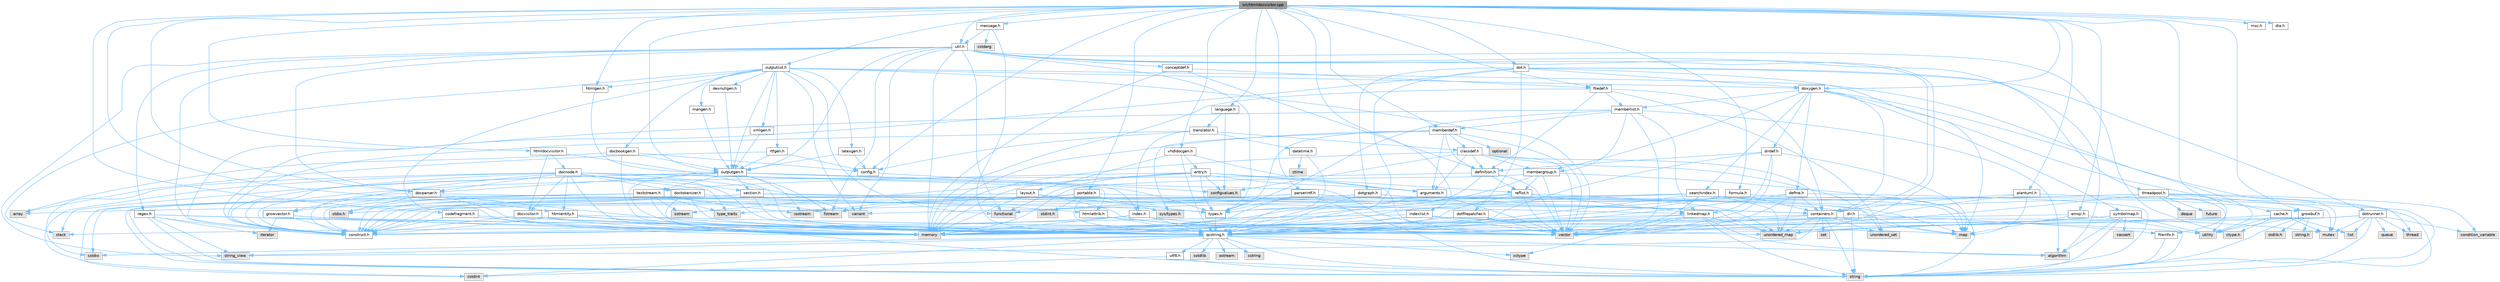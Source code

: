 digraph "src/htmldocvisitor.cpp"
{
 // INTERACTIVE_SVG=YES
 // LATEX_PDF_SIZE
  bgcolor="transparent";
  edge [fontname=Helvetica,fontsize=10,labelfontname=Helvetica,labelfontsize=10];
  node [fontname=Helvetica,fontsize=10,shape=box,height=0.2,width=0.4];
  Node1 [id="Node000001",label="src/htmldocvisitor.cpp",height=0.2,width=0.4,color="gray40", fillcolor="grey60", style="filled", fontcolor="black",tooltip=" "];
  Node1 -> Node2 [id="edge1_Node000001_Node000002",color="steelblue1",style="solid",tooltip=" "];
  Node2 [id="Node000002",label="htmldocvisitor.h",height=0.2,width=0.4,color="grey40", fillcolor="white", style="filled",URL="$d0/d71/htmldocvisitor_8h.html",tooltip=" "];
  Node2 -> Node3 [id="edge2_Node000002_Node000003",color="steelblue1",style="solid",tooltip=" "];
  Node3 [id="Node000003",label="docvisitor.h",height=0.2,width=0.4,color="grey40", fillcolor="white", style="filled",URL="$d2/d3c/docvisitor_8h.html",tooltip=" "];
  Node3 -> Node4 [id="edge3_Node000003_Node000004",color="steelblue1",style="solid",tooltip=" "];
  Node4 [id="Node000004",label="memory",height=0.2,width=0.4,color="grey60", fillcolor="#E0E0E0", style="filled",tooltip=" "];
  Node3 -> Node5 [id="edge4_Node000003_Node000005",color="steelblue1",style="solid",tooltip=" "];
  Node5 [id="Node000005",label="qcstring.h",height=0.2,width=0.4,color="grey40", fillcolor="white", style="filled",URL="$d7/d5c/qcstring_8h.html",tooltip=" "];
  Node5 -> Node6 [id="edge5_Node000005_Node000006",color="steelblue1",style="solid",tooltip=" "];
  Node6 [id="Node000006",label="string",height=0.2,width=0.4,color="grey60", fillcolor="#E0E0E0", style="filled",tooltip=" "];
  Node5 -> Node7 [id="edge6_Node000005_Node000007",color="steelblue1",style="solid",tooltip=" "];
  Node7 [id="Node000007",label="string_view",height=0.2,width=0.4,color="grey60", fillcolor="#E0E0E0", style="filled",tooltip=" "];
  Node5 -> Node8 [id="edge7_Node000005_Node000008",color="steelblue1",style="solid",tooltip=" "];
  Node8 [id="Node000008",label="algorithm",height=0.2,width=0.4,color="grey60", fillcolor="#E0E0E0", style="filled",tooltip=" "];
  Node5 -> Node9 [id="edge8_Node000005_Node000009",color="steelblue1",style="solid",tooltip=" "];
  Node9 [id="Node000009",label="cctype",height=0.2,width=0.4,color="grey60", fillcolor="#E0E0E0", style="filled",tooltip=" "];
  Node5 -> Node10 [id="edge9_Node000005_Node000010",color="steelblue1",style="solid",tooltip=" "];
  Node10 [id="Node000010",label="cstring",height=0.2,width=0.4,color="grey60", fillcolor="#E0E0E0", style="filled",tooltip=" "];
  Node5 -> Node11 [id="edge10_Node000005_Node000011",color="steelblue1",style="solid",tooltip=" "];
  Node11 [id="Node000011",label="cstdio",height=0.2,width=0.4,color="grey60", fillcolor="#E0E0E0", style="filled",tooltip=" "];
  Node5 -> Node12 [id="edge11_Node000005_Node000012",color="steelblue1",style="solid",tooltip=" "];
  Node12 [id="Node000012",label="cstdlib",height=0.2,width=0.4,color="grey60", fillcolor="#E0E0E0", style="filled",tooltip=" "];
  Node5 -> Node13 [id="edge12_Node000005_Node000013",color="steelblue1",style="solid",tooltip=" "];
  Node13 [id="Node000013",label="cstdint",height=0.2,width=0.4,color="grey60", fillcolor="#E0E0E0", style="filled",tooltip=" "];
  Node5 -> Node14 [id="edge13_Node000005_Node000014",color="steelblue1",style="solid",tooltip=" "];
  Node14 [id="Node000014",label="ostream",height=0.2,width=0.4,color="grey60", fillcolor="#E0E0E0", style="filled",tooltip=" "];
  Node5 -> Node15 [id="edge14_Node000005_Node000015",color="steelblue1",style="solid",tooltip=" "];
  Node15 [id="Node000015",label="utf8.h",height=0.2,width=0.4,color="grey40", fillcolor="white", style="filled",URL="$db/d7c/utf8_8h.html",tooltip="Various UTF8 related helper functions."];
  Node15 -> Node13 [id="edge15_Node000015_Node000013",color="steelblue1",style="solid",tooltip=" "];
  Node15 -> Node6 [id="edge16_Node000015_Node000006",color="steelblue1",style="solid",tooltip=" "];
  Node3 -> Node16 [id="edge17_Node000003_Node000016",color="steelblue1",style="solid",tooltip=" "];
  Node16 [id="Node000016",label="construct.h",height=0.2,width=0.4,color="grey40", fillcolor="white", style="filled",URL="$d7/dfc/construct_8h.html",tooltip=" "];
  Node2 -> Node17 [id="edge18_Node000002_Node000017",color="steelblue1",style="solid",tooltip=" "];
  Node17 [id="Node000017",label="docnode.h",height=0.2,width=0.4,color="grey40", fillcolor="white", style="filled",URL="$de/d2b/docnode_8h.html",tooltip=" "];
  Node17 -> Node11 [id="edge19_Node000017_Node000011",color="steelblue1",style="solid",tooltip=" "];
  Node17 -> Node13 [id="edge20_Node000017_Node000013",color="steelblue1",style="solid",tooltip=" "];
  Node17 -> Node18 [id="edge21_Node000017_Node000018",color="steelblue1",style="solid",tooltip=" "];
  Node18 [id="Node000018",label="vector",height=0.2,width=0.4,color="grey60", fillcolor="#E0E0E0", style="filled",tooltip=" "];
  Node17 -> Node4 [id="edge22_Node000017_Node000004",color="steelblue1",style="solid",tooltip=" "];
  Node17 -> Node19 [id="edge23_Node000017_Node000019",color="steelblue1",style="solid",tooltip=" "];
  Node19 [id="Node000019",label="variant",height=0.2,width=0.4,color="grey60", fillcolor="#E0E0E0", style="filled",tooltip=" "];
  Node17 -> Node20 [id="edge24_Node000017_Node000020",color="steelblue1",style="solid",tooltip=" "];
  Node20 [id="Node000020",label="type_traits",height=0.2,width=0.4,color="grey60", fillcolor="#E0E0E0", style="filled",tooltip=" "];
  Node17 -> Node5 [id="edge25_Node000017_Node000005",color="steelblue1",style="solid",tooltip=" "];
  Node17 -> Node3 [id="edge26_Node000017_Node000003",color="steelblue1",style="solid",tooltip=" "];
  Node17 -> Node21 [id="edge27_Node000017_Node000021",color="steelblue1",style="solid",tooltip=" "];
  Node21 [id="Node000021",label="docparser.h",height=0.2,width=0.4,color="grey40", fillcolor="white", style="filled",URL="$de/d9c/docparser_8h.html",tooltip=" "];
  Node21 -> Node22 [id="edge28_Node000021_Node000022",color="steelblue1",style="solid",tooltip=" "];
  Node22 [id="Node000022",label="stdio.h",height=0.2,width=0.4,color="grey60", fillcolor="#E0E0E0", style="filled",tooltip=" "];
  Node21 -> Node4 [id="edge29_Node000021_Node000004",color="steelblue1",style="solid",tooltip=" "];
  Node21 -> Node5 [id="edge30_Node000021_Node000005",color="steelblue1",style="solid",tooltip=" "];
  Node21 -> Node23 [id="edge31_Node000021_Node000023",color="steelblue1",style="solid",tooltip=" "];
  Node23 [id="Node000023",label="growvector.h",height=0.2,width=0.4,color="grey40", fillcolor="white", style="filled",URL="$d7/d50/growvector_8h.html",tooltip=" "];
  Node23 -> Node18 [id="edge32_Node000023_Node000018",color="steelblue1",style="solid",tooltip=" "];
  Node23 -> Node4 [id="edge33_Node000023_Node000004",color="steelblue1",style="solid",tooltip=" "];
  Node23 -> Node24 [id="edge34_Node000023_Node000024",color="steelblue1",style="solid",tooltip=" "];
  Node24 [id="Node000024",label="iterator",height=0.2,width=0.4,color="grey60", fillcolor="#E0E0E0", style="filled",tooltip=" "];
  Node23 -> Node16 [id="edge35_Node000023_Node000016",color="steelblue1",style="solid",tooltip=" "];
  Node21 -> Node16 [id="edge36_Node000021_Node000016",color="steelblue1",style="solid",tooltip=" "];
  Node21 -> Node25 [id="edge37_Node000021_Node000025",color="steelblue1",style="solid",tooltip=" "];
  Node25 [id="Node000025",label="types.h",height=0.2,width=0.4,color="grey40", fillcolor="white", style="filled",URL="$d9/d49/types_8h.html",tooltip="This file contains a number of basic enums and types."];
  Node25 -> Node5 [id="edge38_Node000025_Node000005",color="steelblue1",style="solid",tooltip=" "];
  Node17 -> Node26 [id="edge39_Node000017_Node000026",color="steelblue1",style="solid",tooltip=" "];
  Node26 [id="Node000026",label="htmlattrib.h",height=0.2,width=0.4,color="grey40", fillcolor="white", style="filled",URL="$d0/d73/htmlattrib_8h.html",tooltip=" "];
  Node26 -> Node18 [id="edge40_Node000026_Node000018",color="steelblue1",style="solid",tooltip=" "];
  Node26 -> Node5 [id="edge41_Node000026_Node000005",color="steelblue1",style="solid",tooltip=" "];
  Node17 -> Node27 [id="edge42_Node000017_Node000027",color="steelblue1",style="solid",tooltip=" "];
  Node27 [id="Node000027",label="htmlentity.h",height=0.2,width=0.4,color="grey40", fillcolor="white", style="filled",URL="$db/dc6/htmlentity_8h.html",tooltip=" "];
  Node27 -> Node28 [id="edge43_Node000027_Node000028",color="steelblue1",style="solid",tooltip=" "];
  Node28 [id="Node000028",label="unordered_map",height=0.2,width=0.4,color="grey60", fillcolor="#E0E0E0", style="filled",tooltip=" "];
  Node27 -> Node6 [id="edge44_Node000027_Node000006",color="steelblue1",style="solid",tooltip=" "];
  Node27 -> Node5 [id="edge45_Node000027_Node000005",color="steelblue1",style="solid",tooltip=" "];
  Node27 -> Node16 [id="edge46_Node000027_Node000016",color="steelblue1",style="solid",tooltip=" "];
  Node17 -> Node23 [id="edge47_Node000017_Node000023",color="steelblue1",style="solid",tooltip=" "];
  Node17 -> Node29 [id="edge48_Node000017_Node000029",color="steelblue1",style="solid",tooltip=" "];
  Node29 [id="Node000029",label="section.h",height=0.2,width=0.4,color="grey40", fillcolor="white", style="filled",URL="$d1/d2a/section_8h.html",tooltip=" "];
  Node29 -> Node6 [id="edge49_Node000029_Node000006",color="steelblue1",style="solid",tooltip=" "];
  Node29 -> Node28 [id="edge50_Node000029_Node000028",color="steelblue1",style="solid",tooltip=" "];
  Node29 -> Node5 [id="edge51_Node000029_Node000005",color="steelblue1",style="solid",tooltip=" "];
  Node29 -> Node30 [id="edge52_Node000029_Node000030",color="steelblue1",style="solid",tooltip=" "];
  Node30 [id="Node000030",label="linkedmap.h",height=0.2,width=0.4,color="grey40", fillcolor="white", style="filled",URL="$da/de1/linkedmap_8h.html",tooltip=" "];
  Node30 -> Node28 [id="edge53_Node000030_Node000028",color="steelblue1",style="solid",tooltip=" "];
  Node30 -> Node18 [id="edge54_Node000030_Node000018",color="steelblue1",style="solid",tooltip=" "];
  Node30 -> Node4 [id="edge55_Node000030_Node000004",color="steelblue1",style="solid",tooltip=" "];
  Node30 -> Node6 [id="edge56_Node000030_Node000006",color="steelblue1",style="solid",tooltip=" "];
  Node30 -> Node8 [id="edge57_Node000030_Node000008",color="steelblue1",style="solid",tooltip=" "];
  Node30 -> Node9 [id="edge58_Node000030_Node000009",color="steelblue1",style="solid",tooltip=" "];
  Node30 -> Node5 [id="edge59_Node000030_Node000005",color="steelblue1",style="solid",tooltip=" "];
  Node29 -> Node16 [id="edge60_Node000029_Node000016",color="steelblue1",style="solid",tooltip=" "];
  Node17 -> Node16 [id="edge61_Node000017_Node000016",color="steelblue1",style="solid",tooltip=" "];
  Node17 -> Node31 [id="edge62_Node000017_Node000031",color="steelblue1",style="solid",tooltip=" "];
  Node31 [id="Node000031",label="doctokenizer.h",height=0.2,width=0.4,color="grey40", fillcolor="white", style="filled",URL="$d0/d0c/doctokenizer_8h.html",tooltip=" "];
  Node31 -> Node22 [id="edge63_Node000031_Node000022",color="steelblue1",style="solid",tooltip=" "];
  Node31 -> Node4 [id="edge64_Node000031_Node000004",color="steelblue1",style="solid",tooltip=" "];
  Node31 -> Node26 [id="edge65_Node000031_Node000026",color="steelblue1",style="solid",tooltip=" "];
  Node31 -> Node5 [id="edge66_Node000031_Node000005",color="steelblue1",style="solid",tooltip=" "];
  Node31 -> Node16 [id="edge67_Node000031_Node000016",color="steelblue1",style="solid",tooltip=" "];
  Node2 -> Node5 [id="edge68_Node000002_Node000005",color="steelblue1",style="solid",tooltip=" "];
  Node1 -> Node21 [id="edge69_Node000001_Node000021",color="steelblue1",style="solid",tooltip=" "];
  Node1 -> Node32 [id="edge70_Node000001_Node000032",color="steelblue1",style="solid",tooltip=" "];
  Node32 [id="Node000032",label="language.h",height=0.2,width=0.4,color="grey40", fillcolor="white", style="filled",URL="$d8/dce/language_8h.html",tooltip=" "];
  Node32 -> Node33 [id="edge71_Node000032_Node000033",color="steelblue1",style="solid",tooltip=" "];
  Node33 [id="Node000033",label="translator.h",height=0.2,width=0.4,color="grey40", fillcolor="white", style="filled",URL="$d9/df1/translator_8h.html",tooltip=" "];
  Node33 -> Node34 [id="edge72_Node000033_Node000034",color="steelblue1",style="solid",tooltip=" "];
  Node34 [id="Node000034",label="classdef.h",height=0.2,width=0.4,color="grey40", fillcolor="white", style="filled",URL="$d1/da6/classdef_8h.html",tooltip=" "];
  Node34 -> Node4 [id="edge73_Node000034_Node000004",color="steelblue1",style="solid",tooltip=" "];
  Node34 -> Node18 [id="edge74_Node000034_Node000018",color="steelblue1",style="solid",tooltip=" "];
  Node34 -> Node35 [id="edge75_Node000034_Node000035",color="steelblue1",style="solid",tooltip=" "];
  Node35 [id="Node000035",label="unordered_set",height=0.2,width=0.4,color="grey60", fillcolor="#E0E0E0", style="filled",tooltip=" "];
  Node34 -> Node36 [id="edge76_Node000034_Node000036",color="steelblue1",style="solid",tooltip=" "];
  Node36 [id="Node000036",label="containers.h",height=0.2,width=0.4,color="grey40", fillcolor="white", style="filled",URL="$d5/d75/containers_8h.html",tooltip=" "];
  Node36 -> Node18 [id="edge77_Node000036_Node000018",color="steelblue1",style="solid",tooltip=" "];
  Node36 -> Node6 [id="edge78_Node000036_Node000006",color="steelblue1",style="solid",tooltip=" "];
  Node36 -> Node7 [id="edge79_Node000036_Node000007",color="steelblue1",style="solid",tooltip=" "];
  Node36 -> Node37 [id="edge80_Node000036_Node000037",color="steelblue1",style="solid",tooltip=" "];
  Node37 [id="Node000037",label="set",height=0.2,width=0.4,color="grey60", fillcolor="#E0E0E0", style="filled",tooltip=" "];
  Node36 -> Node38 [id="edge81_Node000036_Node000038",color="steelblue1",style="solid",tooltip=" "];
  Node38 [id="Node000038",label="map",height=0.2,width=0.4,color="grey60", fillcolor="#E0E0E0", style="filled",tooltip=" "];
  Node36 -> Node35 [id="edge82_Node000036_Node000035",color="steelblue1",style="solid",tooltip=" "];
  Node36 -> Node28 [id="edge83_Node000036_Node000028",color="steelblue1",style="solid",tooltip=" "];
  Node36 -> Node39 [id="edge84_Node000036_Node000039",color="steelblue1",style="solid",tooltip=" "];
  Node39 [id="Node000039",label="stack",height=0.2,width=0.4,color="grey60", fillcolor="#E0E0E0", style="filled",tooltip=" "];
  Node34 -> Node40 [id="edge85_Node000034_Node000040",color="steelblue1",style="solid",tooltip=" "];
  Node40 [id="Node000040",label="definition.h",height=0.2,width=0.4,color="grey40", fillcolor="white", style="filled",URL="$df/da1/definition_8h.html",tooltip=" "];
  Node40 -> Node18 [id="edge86_Node000040_Node000018",color="steelblue1",style="solid",tooltip=" "];
  Node40 -> Node25 [id="edge87_Node000040_Node000025",color="steelblue1",style="solid",tooltip=" "];
  Node40 -> Node41 [id="edge88_Node000040_Node000041",color="steelblue1",style="solid",tooltip=" "];
  Node41 [id="Node000041",label="reflist.h",height=0.2,width=0.4,color="grey40", fillcolor="white", style="filled",URL="$d1/d02/reflist_8h.html",tooltip=" "];
  Node41 -> Node18 [id="edge89_Node000041_Node000018",color="steelblue1",style="solid",tooltip=" "];
  Node41 -> Node28 [id="edge90_Node000041_Node000028",color="steelblue1",style="solid",tooltip=" "];
  Node41 -> Node4 [id="edge91_Node000041_Node000004",color="steelblue1",style="solid",tooltip=" "];
  Node41 -> Node5 [id="edge92_Node000041_Node000005",color="steelblue1",style="solid",tooltip=" "];
  Node41 -> Node30 [id="edge93_Node000041_Node000030",color="steelblue1",style="solid",tooltip=" "];
  Node41 -> Node16 [id="edge94_Node000041_Node000016",color="steelblue1",style="solid",tooltip=" "];
  Node40 -> Node16 [id="edge95_Node000040_Node000016",color="steelblue1",style="solid",tooltip=" "];
  Node34 -> Node42 [id="edge96_Node000034_Node000042",color="steelblue1",style="solid",tooltip=" "];
  Node42 [id="Node000042",label="arguments.h",height=0.2,width=0.4,color="grey40", fillcolor="white", style="filled",URL="$df/d9b/arguments_8h.html",tooltip=" "];
  Node42 -> Node18 [id="edge97_Node000042_Node000018",color="steelblue1",style="solid",tooltip=" "];
  Node42 -> Node5 [id="edge98_Node000042_Node000005",color="steelblue1",style="solid",tooltip=" "];
  Node34 -> Node43 [id="edge99_Node000034_Node000043",color="steelblue1",style="solid",tooltip=" "];
  Node43 [id="Node000043",label="membergroup.h",height=0.2,width=0.4,color="grey40", fillcolor="white", style="filled",URL="$d9/d11/membergroup_8h.html",tooltip=" "];
  Node43 -> Node18 [id="edge100_Node000043_Node000018",color="steelblue1",style="solid",tooltip=" "];
  Node43 -> Node38 [id="edge101_Node000043_Node000038",color="steelblue1",style="solid",tooltip=" "];
  Node43 -> Node4 [id="edge102_Node000043_Node000004",color="steelblue1",style="solid",tooltip=" "];
  Node43 -> Node25 [id="edge103_Node000043_Node000025",color="steelblue1",style="solid",tooltip=" "];
  Node43 -> Node41 [id="edge104_Node000043_Node000041",color="steelblue1",style="solid",tooltip=" "];
  Node34 -> Node44 [id="edge105_Node000034_Node000044",color="steelblue1",style="solid",tooltip=" "];
  Node44 [id="Node000044",label="configvalues.h",height=0.2,width=0.4,color="grey60", fillcolor="#E0E0E0", style="filled",tooltip=" "];
  Node33 -> Node45 [id="edge106_Node000033_Node000045",color="steelblue1",style="solid",tooltip=" "];
  Node45 [id="Node000045",label="config.h",height=0.2,width=0.4,color="grey40", fillcolor="white", style="filled",URL="$db/d16/config_8h.html",tooltip=" "];
  Node45 -> Node44 [id="edge107_Node000045_Node000044",color="steelblue1",style="solid",tooltip=" "];
  Node33 -> Node46 [id="edge108_Node000033_Node000046",color="steelblue1",style="solid",tooltip=" "];
  Node46 [id="Node000046",label="datetime.h",height=0.2,width=0.4,color="grey40", fillcolor="white", style="filled",URL="$de/d1b/datetime_8h.html",tooltip=" "];
  Node46 -> Node47 [id="edge109_Node000046_Node000047",color="steelblue1",style="solid",tooltip=" "];
  Node47 [id="Node000047",label="ctime",height=0.2,width=0.4,color="grey60", fillcolor="#E0E0E0", style="filled",tooltip=" "];
  Node46 -> Node5 [id="edge110_Node000046_Node000005",color="steelblue1",style="solid",tooltip=" "];
  Node33 -> Node48 [id="edge111_Node000033_Node000048",color="steelblue1",style="solid",tooltip=" "];
  Node48 [id="Node000048",label="index.h",height=0.2,width=0.4,color="grey40", fillcolor="white", style="filled",URL="$d1/db5/index_8h.html",tooltip=" "];
  Node48 -> Node4 [id="edge112_Node000048_Node000004",color="steelblue1",style="solid",tooltip=" "];
  Node48 -> Node18 [id="edge113_Node000048_Node000018",color="steelblue1",style="solid",tooltip=" "];
  Node48 -> Node38 [id="edge114_Node000048_Node000038",color="steelblue1",style="solid",tooltip=" "];
  Node48 -> Node5 [id="edge115_Node000048_Node000005",color="steelblue1",style="solid",tooltip=" "];
  Node48 -> Node16 [id="edge116_Node000048_Node000016",color="steelblue1",style="solid",tooltip=" "];
  Node33 -> Node16 [id="edge117_Node000033_Node000016",color="steelblue1",style="solid",tooltip=" "];
  Node32 -> Node44 [id="edge118_Node000032_Node000044",color="steelblue1",style="solid",tooltip=" "];
  Node1 -> Node49 [id="edge119_Node000001_Node000049",color="steelblue1",style="solid",tooltip=" "];
  Node49 [id="Node000049",label="doxygen.h",height=0.2,width=0.4,color="grey40", fillcolor="white", style="filled",URL="$d1/da1/doxygen_8h.html",tooltip=" "];
  Node49 -> Node50 [id="edge120_Node000049_Node000050",color="steelblue1",style="solid",tooltip=" "];
  Node50 [id="Node000050",label="mutex",height=0.2,width=0.4,color="grey60", fillcolor="#E0E0E0", style="filled",tooltip=" "];
  Node49 -> Node36 [id="edge121_Node000049_Node000036",color="steelblue1",style="solid",tooltip=" "];
  Node49 -> Node43 [id="edge122_Node000049_Node000043",color="steelblue1",style="solid",tooltip=" "];
  Node49 -> Node51 [id="edge123_Node000049_Node000051",color="steelblue1",style="solid",tooltip=" "];
  Node51 [id="Node000051",label="dirdef.h",height=0.2,width=0.4,color="grey40", fillcolor="white", style="filled",URL="$d6/d15/dirdef_8h.html",tooltip=" "];
  Node51 -> Node18 [id="edge124_Node000051_Node000018",color="steelblue1",style="solid",tooltip=" "];
  Node51 -> Node38 [id="edge125_Node000051_Node000038",color="steelblue1",style="solid",tooltip=" "];
  Node51 -> Node5 [id="edge126_Node000051_Node000005",color="steelblue1",style="solid",tooltip=" "];
  Node51 -> Node30 [id="edge127_Node000051_Node000030",color="steelblue1",style="solid",tooltip=" "];
  Node51 -> Node40 [id="edge128_Node000051_Node000040",color="steelblue1",style="solid",tooltip=" "];
  Node49 -> Node52 [id="edge129_Node000049_Node000052",color="steelblue1",style="solid",tooltip=" "];
  Node52 [id="Node000052",label="memberlist.h",height=0.2,width=0.4,color="grey40", fillcolor="white", style="filled",URL="$dd/d78/memberlist_8h.html",tooltip=" "];
  Node52 -> Node18 [id="edge130_Node000052_Node000018",color="steelblue1",style="solid",tooltip=" "];
  Node52 -> Node8 [id="edge131_Node000052_Node000008",color="steelblue1",style="solid",tooltip=" "];
  Node52 -> Node53 [id="edge132_Node000052_Node000053",color="steelblue1",style="solid",tooltip=" "];
  Node53 [id="Node000053",label="memberdef.h",height=0.2,width=0.4,color="grey40", fillcolor="white", style="filled",URL="$d4/d46/memberdef_8h.html",tooltip=" "];
  Node53 -> Node18 [id="edge133_Node000053_Node000018",color="steelblue1",style="solid",tooltip=" "];
  Node53 -> Node4 [id="edge134_Node000053_Node000004",color="steelblue1",style="solid",tooltip=" "];
  Node53 -> Node54 [id="edge135_Node000053_Node000054",color="steelblue1",style="solid",tooltip=" "];
  Node54 [id="Node000054",label="optional",height=0.2,width=0.4,color="grey60", fillcolor="#E0E0E0", style="filled",tooltip=" "];
  Node53 -> Node55 [id="edge136_Node000053_Node000055",color="steelblue1",style="solid",tooltip=" "];
  Node55 [id="Node000055",label="sys/types.h",height=0.2,width=0.4,color="grey60", fillcolor="#E0E0E0", style="filled",tooltip=" "];
  Node53 -> Node25 [id="edge137_Node000053_Node000025",color="steelblue1",style="solid",tooltip=" "];
  Node53 -> Node40 [id="edge138_Node000053_Node000040",color="steelblue1",style="solid",tooltip=" "];
  Node53 -> Node42 [id="edge139_Node000053_Node000042",color="steelblue1",style="solid",tooltip=" "];
  Node53 -> Node34 [id="edge140_Node000053_Node000034",color="steelblue1",style="solid",tooltip=" "];
  Node52 -> Node30 [id="edge141_Node000052_Node000030",color="steelblue1",style="solid",tooltip=" "];
  Node52 -> Node25 [id="edge142_Node000052_Node000025",color="steelblue1",style="solid",tooltip=" "];
  Node52 -> Node43 [id="edge143_Node000052_Node000043",color="steelblue1",style="solid",tooltip=" "];
  Node52 -> Node16 [id="edge144_Node000052_Node000016",color="steelblue1",style="solid",tooltip=" "];
  Node49 -> Node56 [id="edge145_Node000049_Node000056",color="steelblue1",style="solid",tooltip=" "];
  Node56 [id="Node000056",label="define.h",height=0.2,width=0.4,color="grey40", fillcolor="white", style="filled",URL="$df/d67/define_8h.html",tooltip=" "];
  Node56 -> Node18 [id="edge146_Node000056_Node000018",color="steelblue1",style="solid",tooltip=" "];
  Node56 -> Node4 [id="edge147_Node000056_Node000004",color="steelblue1",style="solid",tooltip=" "];
  Node56 -> Node6 [id="edge148_Node000056_Node000006",color="steelblue1",style="solid",tooltip=" "];
  Node56 -> Node28 [id="edge149_Node000056_Node000028",color="steelblue1",style="solid",tooltip=" "];
  Node56 -> Node5 [id="edge150_Node000056_Node000005",color="steelblue1",style="solid",tooltip=" "];
  Node56 -> Node36 [id="edge151_Node000056_Node000036",color="steelblue1",style="solid",tooltip=" "];
  Node49 -> Node57 [id="edge152_Node000049_Node000057",color="steelblue1",style="solid",tooltip=" "];
  Node57 [id="Node000057",label="cache.h",height=0.2,width=0.4,color="grey40", fillcolor="white", style="filled",URL="$d3/d26/cache_8h.html",tooltip=" "];
  Node57 -> Node58 [id="edge153_Node000057_Node000058",color="steelblue1",style="solid",tooltip=" "];
  Node58 [id="Node000058",label="list",height=0.2,width=0.4,color="grey60", fillcolor="#E0E0E0", style="filled",tooltip=" "];
  Node57 -> Node28 [id="edge154_Node000057_Node000028",color="steelblue1",style="solid",tooltip=" "];
  Node57 -> Node50 [id="edge155_Node000057_Node000050",color="steelblue1",style="solid",tooltip=" "];
  Node57 -> Node59 [id="edge156_Node000057_Node000059",color="steelblue1",style="solid",tooltip=" "];
  Node59 [id="Node000059",label="utility",height=0.2,width=0.4,color="grey60", fillcolor="#E0E0E0", style="filled",tooltip=" "];
  Node57 -> Node60 [id="edge157_Node000057_Node000060",color="steelblue1",style="solid",tooltip=" "];
  Node60 [id="Node000060",label="ctype.h",height=0.2,width=0.4,color="grey60", fillcolor="#E0E0E0", style="filled",tooltip=" "];
  Node49 -> Node61 [id="edge158_Node000049_Node000061",color="steelblue1",style="solid",tooltip=" "];
  Node61 [id="Node000061",label="symbolmap.h",height=0.2,width=0.4,color="grey40", fillcolor="white", style="filled",URL="$d7/ddd/symbolmap_8h.html",tooltip=" "];
  Node61 -> Node8 [id="edge159_Node000061_Node000008",color="steelblue1",style="solid",tooltip=" "];
  Node61 -> Node28 [id="edge160_Node000061_Node000028",color="steelblue1",style="solid",tooltip=" "];
  Node61 -> Node18 [id="edge161_Node000061_Node000018",color="steelblue1",style="solid",tooltip=" "];
  Node61 -> Node6 [id="edge162_Node000061_Node000006",color="steelblue1",style="solid",tooltip=" "];
  Node61 -> Node59 [id="edge163_Node000061_Node000059",color="steelblue1",style="solid",tooltip=" "];
  Node61 -> Node62 [id="edge164_Node000061_Node000062",color="steelblue1",style="solid",tooltip=" "];
  Node62 [id="Node000062",label="cassert",height=0.2,width=0.4,color="grey60", fillcolor="#E0E0E0", style="filled",tooltip=" "];
  Node49 -> Node63 [id="edge165_Node000049_Node000063",color="steelblue1",style="solid",tooltip=" "];
  Node63 [id="Node000063",label="searchindex.h",height=0.2,width=0.4,color="grey40", fillcolor="white", style="filled",URL="$de/d07/searchindex_8h.html",tooltip="Web server based search engine."];
  Node63 -> Node4 [id="edge166_Node000063_Node000004",color="steelblue1",style="solid",tooltip=" "];
  Node63 -> Node18 [id="edge167_Node000063_Node000018",color="steelblue1",style="solid",tooltip=" "];
  Node63 -> Node38 [id="edge168_Node000063_Node000038",color="steelblue1",style="solid",tooltip=" "];
  Node63 -> Node28 [id="edge169_Node000063_Node000028",color="steelblue1",style="solid",tooltip=" "];
  Node63 -> Node6 [id="edge170_Node000063_Node000006",color="steelblue1",style="solid",tooltip=" "];
  Node63 -> Node64 [id="edge171_Node000063_Node000064",color="steelblue1",style="solid",tooltip=" "];
  Node64 [id="Node000064",label="array",height=0.2,width=0.4,color="grey60", fillcolor="#E0E0E0", style="filled",tooltip=" "];
  Node63 -> Node19 [id="edge172_Node000063_Node000019",color="steelblue1",style="solid",tooltip=" "];
  Node63 -> Node5 [id="edge173_Node000063_Node000005",color="steelblue1",style="solid",tooltip=" "];
  Node63 -> Node65 [id="edge174_Node000063_Node000065",color="steelblue1",style="solid",tooltip=" "];
  Node65 [id="Node000065",label="growbuf.h",height=0.2,width=0.4,color="grey40", fillcolor="white", style="filled",URL="$dd/d72/growbuf_8h.html",tooltip=" "];
  Node65 -> Node59 [id="edge175_Node000065_Node000059",color="steelblue1",style="solid",tooltip=" "];
  Node65 -> Node66 [id="edge176_Node000065_Node000066",color="steelblue1",style="solid",tooltip=" "];
  Node66 [id="Node000066",label="stdlib.h",height=0.2,width=0.4,color="grey60", fillcolor="#E0E0E0", style="filled",tooltip=" "];
  Node65 -> Node67 [id="edge177_Node000065_Node000067",color="steelblue1",style="solid",tooltip=" "];
  Node67 [id="Node000067",label="string.h",height=0.2,width=0.4,color="grey60", fillcolor="#E0E0E0", style="filled",tooltip=" "];
  Node65 -> Node6 [id="edge178_Node000065_Node000006",color="steelblue1",style="solid",tooltip=" "];
  Node1 -> Node68 [id="edge179_Node000001_Node000068",color="steelblue1",style="solid",tooltip=" "];
  Node68 [id="Node000068",label="outputgen.h",height=0.2,width=0.4,color="grey40", fillcolor="white", style="filled",URL="$df/d06/outputgen_8h.html",tooltip=" "];
  Node68 -> Node4 [id="edge180_Node000068_Node000004",color="steelblue1",style="solid",tooltip=" "];
  Node68 -> Node39 [id="edge181_Node000068_Node000039",color="steelblue1",style="solid",tooltip=" "];
  Node68 -> Node69 [id="edge182_Node000068_Node000069",color="steelblue1",style="solid",tooltip=" "];
  Node69 [id="Node000069",label="iostream",height=0.2,width=0.4,color="grey60", fillcolor="#E0E0E0", style="filled",tooltip=" "];
  Node68 -> Node70 [id="edge183_Node000068_Node000070",color="steelblue1",style="solid",tooltip=" "];
  Node70 [id="Node000070",label="fstream",height=0.2,width=0.4,color="grey60", fillcolor="#E0E0E0", style="filled",tooltip=" "];
  Node68 -> Node25 [id="edge184_Node000068_Node000025",color="steelblue1",style="solid",tooltip=" "];
  Node68 -> Node48 [id="edge185_Node000068_Node000048",color="steelblue1",style="solid",tooltip=" "];
  Node68 -> Node29 [id="edge186_Node000068_Node000029",color="steelblue1",style="solid",tooltip=" "];
  Node68 -> Node71 [id="edge187_Node000068_Node000071",color="steelblue1",style="solid",tooltip=" "];
  Node71 [id="Node000071",label="textstream.h",height=0.2,width=0.4,color="grey40", fillcolor="white", style="filled",URL="$d4/d7d/textstream_8h.html",tooltip=" "];
  Node71 -> Node6 [id="edge188_Node000071_Node000006",color="steelblue1",style="solid",tooltip=" "];
  Node71 -> Node69 [id="edge189_Node000071_Node000069",color="steelblue1",style="solid",tooltip=" "];
  Node71 -> Node72 [id="edge190_Node000071_Node000072",color="steelblue1",style="solid",tooltip=" "];
  Node72 [id="Node000072",label="sstream",height=0.2,width=0.4,color="grey60", fillcolor="#E0E0E0", style="filled",tooltip=" "];
  Node71 -> Node13 [id="edge191_Node000071_Node000013",color="steelblue1",style="solid",tooltip=" "];
  Node71 -> Node11 [id="edge192_Node000071_Node000011",color="steelblue1",style="solid",tooltip=" "];
  Node71 -> Node70 [id="edge193_Node000071_Node000070",color="steelblue1",style="solid",tooltip=" "];
  Node71 -> Node20 [id="edge194_Node000071_Node000020",color="steelblue1",style="solid",tooltip=" "];
  Node71 -> Node5 [id="edge195_Node000071_Node000005",color="steelblue1",style="solid",tooltip=" "];
  Node71 -> Node16 [id="edge196_Node000071_Node000016",color="steelblue1",style="solid",tooltip=" "];
  Node68 -> Node21 [id="edge197_Node000068_Node000021",color="steelblue1",style="solid",tooltip=" "];
  Node68 -> Node16 [id="edge198_Node000068_Node000016",color="steelblue1",style="solid",tooltip=" "];
  Node1 -> Node73 [id="edge199_Node000001_Node000073",color="steelblue1",style="solid",tooltip=" "];
  Node73 [id="Node000073",label="outputlist.h",height=0.2,width=0.4,color="grey40", fillcolor="white", style="filled",URL="$d2/db9/outputlist_8h.html",tooltip=" "];
  Node73 -> Node59 [id="edge200_Node000073_Node000059",color="steelblue1",style="solid",tooltip=" "];
  Node73 -> Node18 [id="edge201_Node000073_Node000018",color="steelblue1",style="solid",tooltip=" "];
  Node73 -> Node4 [id="edge202_Node000073_Node000004",color="steelblue1",style="solid",tooltip=" "];
  Node73 -> Node19 [id="edge203_Node000073_Node000019",color="steelblue1",style="solid",tooltip=" "];
  Node73 -> Node39 [id="edge204_Node000073_Node000039",color="steelblue1",style="solid",tooltip=" "];
  Node73 -> Node74 [id="edge205_Node000073_Node000074",color="steelblue1",style="solid",tooltip=" "];
  Node74 [id="Node000074",label="functional",height=0.2,width=0.4,color="grey60", fillcolor="#E0E0E0", style="filled",tooltip=" "];
  Node73 -> Node68 [id="edge206_Node000073_Node000068",color="steelblue1",style="solid",tooltip=" "];
  Node73 -> Node49 [id="edge207_Node000073_Node000049",color="steelblue1",style="solid",tooltip=" "];
  Node73 -> Node75 [id="edge208_Node000073_Node000075",color="steelblue1",style="solid",tooltip=" "];
  Node75 [id="Node000075",label="htmlgen.h",height=0.2,width=0.4,color="grey40", fillcolor="white", style="filled",URL="$d8/d56/htmlgen_8h.html",tooltip=" "];
  Node75 -> Node68 [id="edge209_Node000075_Node000068",color="steelblue1",style="solid",tooltip=" "];
  Node73 -> Node76 [id="edge210_Node000073_Node000076",color="steelblue1",style="solid",tooltip=" "];
  Node76 [id="Node000076",label="latexgen.h",height=0.2,width=0.4,color="grey40", fillcolor="white", style="filled",URL="$d6/d9c/latexgen_8h.html",tooltip=" "];
  Node76 -> Node45 [id="edge211_Node000076_Node000045",color="steelblue1",style="solid",tooltip=" "];
  Node76 -> Node68 [id="edge212_Node000076_Node000068",color="steelblue1",style="solid",tooltip=" "];
  Node73 -> Node77 [id="edge213_Node000073_Node000077",color="steelblue1",style="solid",tooltip=" "];
  Node77 [id="Node000077",label="rtfgen.h",height=0.2,width=0.4,color="grey40", fillcolor="white", style="filled",URL="$d4/daa/rtfgen_8h.html",tooltip=" "];
  Node77 -> Node64 [id="edge214_Node000077_Node000064",color="steelblue1",style="solid",tooltip=" "];
  Node77 -> Node45 [id="edge215_Node000077_Node000045",color="steelblue1",style="solid",tooltip=" "];
  Node77 -> Node68 [id="edge216_Node000077_Node000068",color="steelblue1",style="solid",tooltip=" "];
  Node73 -> Node78 [id="edge217_Node000073_Node000078",color="steelblue1",style="solid",tooltip=" "];
  Node78 [id="Node000078",label="mangen.h",height=0.2,width=0.4,color="grey40", fillcolor="white", style="filled",URL="$da/dc0/mangen_8h.html",tooltip=" "];
  Node78 -> Node68 [id="edge218_Node000078_Node000068",color="steelblue1",style="solid",tooltip=" "];
  Node73 -> Node79 [id="edge219_Node000073_Node000079",color="steelblue1",style="solid",tooltip=" "];
  Node79 [id="Node000079",label="docbookgen.h",height=0.2,width=0.4,color="grey40", fillcolor="white", style="filled",URL="$de/dea/docbookgen_8h.html",tooltip=" "];
  Node79 -> Node4 [id="edge220_Node000079_Node000004",color="steelblue1",style="solid",tooltip=" "];
  Node79 -> Node64 [id="edge221_Node000079_Node000064",color="steelblue1",style="solid",tooltip=" "];
  Node79 -> Node45 [id="edge222_Node000079_Node000045",color="steelblue1",style="solid",tooltip=" "];
  Node79 -> Node68 [id="edge223_Node000079_Node000068",color="steelblue1",style="solid",tooltip=" "];
  Node73 -> Node80 [id="edge224_Node000073_Node000080",color="steelblue1",style="solid",tooltip=" "];
  Node80 [id="Node000080",label="xmlgen.h",height=0.2,width=0.4,color="grey40", fillcolor="white", style="filled",URL="$d9/d67/xmlgen_8h.html",tooltip=" "];
  Node80 -> Node68 [id="edge225_Node000080_Node000068",color="steelblue1",style="solid",tooltip=" "];
  Node73 -> Node81 [id="edge226_Node000073_Node000081",color="steelblue1",style="solid",tooltip=" "];
  Node81 [id="Node000081",label="devnullgen.h",height=0.2,width=0.4,color="grey40", fillcolor="white", style="filled",URL="$d8/de5/devnullgen_8h.html",tooltip=" "];
  Node81 -> Node68 [id="edge227_Node000081_Node000068",color="steelblue1",style="solid",tooltip=" "];
  Node1 -> Node82 [id="edge228_Node000001_Node000082",color="steelblue1",style="solid",tooltip=" "];
  Node82 [id="Node000082",label="dot.h",height=0.2,width=0.4,color="grey40", fillcolor="white", style="filled",URL="$d6/d4a/dot_8h.html",tooltip=" "];
  Node82 -> Node38 [id="edge229_Node000082_Node000038",color="steelblue1",style="solid",tooltip=" "];
  Node82 -> Node83 [id="edge230_Node000082_Node000083",color="steelblue1",style="solid",tooltip=" "];
  Node83 [id="Node000083",label="threadpool.h",height=0.2,width=0.4,color="grey40", fillcolor="white", style="filled",URL="$d3/d40/threadpool_8h.html",tooltip=" "];
  Node83 -> Node84 [id="edge231_Node000083_Node000084",color="steelblue1",style="solid",tooltip=" "];
  Node84 [id="Node000084",label="condition_variable",height=0.2,width=0.4,color="grey60", fillcolor="#E0E0E0", style="filled",tooltip=" "];
  Node83 -> Node85 [id="edge232_Node000083_Node000085",color="steelblue1",style="solid",tooltip=" "];
  Node85 [id="Node000085",label="deque",height=0.2,width=0.4,color="grey60", fillcolor="#E0E0E0", style="filled",tooltip=" "];
  Node83 -> Node74 [id="edge233_Node000083_Node000074",color="steelblue1",style="solid",tooltip=" "];
  Node83 -> Node86 [id="edge234_Node000083_Node000086",color="steelblue1",style="solid",tooltip=" "];
  Node86 [id="Node000086",label="future",height=0.2,width=0.4,color="grey60", fillcolor="#E0E0E0", style="filled",tooltip=" "];
  Node83 -> Node50 [id="edge235_Node000083_Node000050",color="steelblue1",style="solid",tooltip=" "];
  Node83 -> Node87 [id="edge236_Node000083_Node000087",color="steelblue1",style="solid",tooltip=" "];
  Node87 [id="Node000087",label="thread",height=0.2,width=0.4,color="grey60", fillcolor="#E0E0E0", style="filled",tooltip=" "];
  Node83 -> Node20 [id="edge237_Node000083_Node000020",color="steelblue1",style="solid",tooltip=" "];
  Node83 -> Node59 [id="edge238_Node000083_Node000059",color="steelblue1",style="solid",tooltip=" "];
  Node83 -> Node18 [id="edge239_Node000083_Node000018",color="steelblue1",style="solid",tooltip=" "];
  Node82 -> Node5 [id="edge240_Node000082_Node000005",color="steelblue1",style="solid",tooltip=" "];
  Node82 -> Node88 [id="edge241_Node000082_Node000088",color="steelblue1",style="solid",tooltip=" "];
  Node88 [id="Node000088",label="dotgraph.h",height=0.2,width=0.4,color="grey40", fillcolor="white", style="filled",URL="$d0/daa/dotgraph_8h.html",tooltip=" "];
  Node88 -> Node69 [id="edge242_Node000088_Node000069",color="steelblue1",style="solid",tooltip=" "];
  Node88 -> Node38 [id="edge243_Node000088_Node000038",color="steelblue1",style="solid",tooltip=" "];
  Node88 -> Node5 [id="edge244_Node000088_Node000005",color="steelblue1",style="solid",tooltip=" "];
  Node88 -> Node89 [id="edge245_Node000088_Node000089",color="steelblue1",style="solid",tooltip=" "];
  Node89 [id="Node000089",label="dir.h",height=0.2,width=0.4,color="grey40", fillcolor="white", style="filled",URL="$df/d9c/dir_8h.html",tooltip=" "];
  Node89 -> Node6 [id="edge246_Node000089_Node000006",color="steelblue1",style="solid",tooltip=" "];
  Node89 -> Node4 [id="edge247_Node000089_Node000004",color="steelblue1",style="solid",tooltip=" "];
  Node89 -> Node90 [id="edge248_Node000089_Node000090",color="steelblue1",style="solid",tooltip=" "];
  Node90 [id="Node000090",label="fileinfo.h",height=0.2,width=0.4,color="grey40", fillcolor="white", style="filled",URL="$df/d45/fileinfo_8h.html",tooltip=" "];
  Node90 -> Node6 [id="edge249_Node000090_Node000006",color="steelblue1",style="solid",tooltip=" "];
  Node88 -> Node16 [id="edge250_Node000088_Node000016",color="steelblue1",style="solid",tooltip=" "];
  Node82 -> Node91 [id="edge251_Node000082_Node000091",color="steelblue1",style="solid",tooltip=" "];
  Node91 [id="Node000091",label="dotfilepatcher.h",height=0.2,width=0.4,color="grey40", fillcolor="white", style="filled",URL="$d3/d38/dotfilepatcher_8h.html",tooltip=" "];
  Node91 -> Node18 [id="edge252_Node000091_Node000018",color="steelblue1",style="solid",tooltip=" "];
  Node91 -> Node5 [id="edge253_Node000091_Node000005",color="steelblue1",style="solid",tooltip=" "];
  Node82 -> Node92 [id="edge254_Node000082_Node000092",color="steelblue1",style="solid",tooltip=" "];
  Node92 [id="Node000092",label="dotrunner.h",height=0.2,width=0.4,color="grey40", fillcolor="white", style="filled",URL="$d2/dd1/dotrunner_8h.html",tooltip=" "];
  Node92 -> Node6 [id="edge255_Node000092_Node000006",color="steelblue1",style="solid",tooltip=" "];
  Node92 -> Node87 [id="edge256_Node000092_Node000087",color="steelblue1",style="solid",tooltip=" "];
  Node92 -> Node58 [id="edge257_Node000092_Node000058",color="steelblue1",style="solid",tooltip=" "];
  Node92 -> Node93 [id="edge258_Node000092_Node000093",color="steelblue1",style="solid",tooltip=" "];
  Node93 [id="Node000093",label="queue",height=0.2,width=0.4,color="grey60", fillcolor="#E0E0E0", style="filled",tooltip=" "];
  Node92 -> Node50 [id="edge259_Node000092_Node000050",color="steelblue1",style="solid",tooltip=" "];
  Node92 -> Node84 [id="edge260_Node000092_Node000084",color="steelblue1",style="solid",tooltip=" "];
  Node92 -> Node4 [id="edge261_Node000092_Node000004",color="steelblue1",style="solid",tooltip=" "];
  Node92 -> Node5 [id="edge262_Node000092_Node000005",color="steelblue1",style="solid",tooltip=" "];
  Node82 -> Node49 [id="edge263_Node000082_Node000049",color="steelblue1",style="solid",tooltip=" "];
  Node82 -> Node16 [id="edge264_Node000082_Node000016",color="steelblue1",style="solid",tooltip=" "];
  Node1 -> Node94 [id="edge265_Node000001_Node000094",color="steelblue1",style="solid",tooltip=" "];
  Node94 [id="Node000094",label="message.h",height=0.2,width=0.4,color="grey40", fillcolor="white", style="filled",URL="$d2/d0d/message_8h.html",tooltip=" "];
  Node94 -> Node95 [id="edge266_Node000094_Node000095",color="steelblue1",style="solid",tooltip=" "];
  Node95 [id="Node000095",label="cstdarg",height=0.2,width=0.4,color="grey60", fillcolor="#E0E0E0", style="filled",tooltip=" "];
  Node94 -> Node5 [id="edge267_Node000094_Node000005",color="steelblue1",style="solid",tooltip=" "];
  Node94 -> Node96 [id="edge268_Node000094_Node000096",color="steelblue1",style="solid",tooltip=" "];
  Node96 [id="Node000096",label="util.h",height=0.2,width=0.4,color="grey40", fillcolor="white", style="filled",URL="$d8/d3c/util_8h.html",tooltip="A bunch of utility functions."];
  Node96 -> Node4 [id="edge269_Node000096_Node000004",color="steelblue1",style="solid",tooltip=" "];
  Node96 -> Node28 [id="edge270_Node000096_Node000028",color="steelblue1",style="solid",tooltip=" "];
  Node96 -> Node8 [id="edge271_Node000096_Node000008",color="steelblue1",style="solid",tooltip=" "];
  Node96 -> Node74 [id="edge272_Node000096_Node000074",color="steelblue1",style="solid",tooltip=" "];
  Node96 -> Node70 [id="edge273_Node000096_Node000070",color="steelblue1",style="solid",tooltip=" "];
  Node96 -> Node19 [id="edge274_Node000096_Node000019",color="steelblue1",style="solid",tooltip=" "];
  Node96 -> Node7 [id="edge275_Node000096_Node000007",color="steelblue1",style="solid",tooltip=" "];
  Node96 -> Node60 [id="edge276_Node000096_Node000060",color="steelblue1",style="solid",tooltip=" "];
  Node96 -> Node25 [id="edge277_Node000096_Node000025",color="steelblue1",style="solid",tooltip=" "];
  Node96 -> Node21 [id="edge278_Node000096_Node000021",color="steelblue1",style="solid",tooltip=" "];
  Node96 -> Node36 [id="edge279_Node000096_Node000036",color="steelblue1",style="solid",tooltip=" "];
  Node96 -> Node68 [id="edge280_Node000096_Node000068",color="steelblue1",style="solid",tooltip=" "];
  Node96 -> Node97 [id="edge281_Node000096_Node000097",color="steelblue1",style="solid",tooltip=" "];
  Node97 [id="Node000097",label="regex.h",height=0.2,width=0.4,color="grey40", fillcolor="white", style="filled",URL="$d1/d21/regex_8h.html",tooltip=" "];
  Node97 -> Node4 [id="edge282_Node000097_Node000004",color="steelblue1",style="solid",tooltip=" "];
  Node97 -> Node6 [id="edge283_Node000097_Node000006",color="steelblue1",style="solid",tooltip=" "];
  Node97 -> Node7 [id="edge284_Node000097_Node000007",color="steelblue1",style="solid",tooltip=" "];
  Node97 -> Node18 [id="edge285_Node000097_Node000018",color="steelblue1",style="solid",tooltip=" "];
  Node97 -> Node24 [id="edge286_Node000097_Node000024",color="steelblue1",style="solid",tooltip=" "];
  Node97 -> Node16 [id="edge287_Node000097_Node000016",color="steelblue1",style="solid",tooltip=" "];
  Node96 -> Node98 [id="edge288_Node000096_Node000098",color="steelblue1",style="solid",tooltip=" "];
  Node98 [id="Node000098",label="conceptdef.h",height=0.2,width=0.4,color="grey40", fillcolor="white", style="filled",URL="$da/df1/conceptdef_8h.html",tooltip=" "];
  Node98 -> Node4 [id="edge289_Node000098_Node000004",color="steelblue1",style="solid",tooltip=" "];
  Node98 -> Node40 [id="edge290_Node000098_Node000040",color="steelblue1",style="solid",tooltip=" "];
  Node98 -> Node99 [id="edge291_Node000098_Node000099",color="steelblue1",style="solid",tooltip=" "];
  Node99 [id="Node000099",label="filedef.h",height=0.2,width=0.4,color="grey40", fillcolor="white", style="filled",URL="$d4/d3a/filedef_8h.html",tooltip=" "];
  Node99 -> Node4 [id="edge292_Node000099_Node000004",color="steelblue1",style="solid",tooltip=" "];
  Node99 -> Node35 [id="edge293_Node000099_Node000035",color="steelblue1",style="solid",tooltip=" "];
  Node99 -> Node40 [id="edge294_Node000099_Node000040",color="steelblue1",style="solid",tooltip=" "];
  Node99 -> Node52 [id="edge295_Node000099_Node000052",color="steelblue1",style="solid",tooltip=" "];
  Node99 -> Node36 [id="edge296_Node000099_Node000036",color="steelblue1",style="solid",tooltip=" "];
  Node96 -> Node16 [id="edge297_Node000096_Node000016",color="steelblue1",style="solid",tooltip=" "];
  Node1 -> Node45 [id="edge298_Node000001_Node000045",color="steelblue1",style="solid",tooltip=" "];
  Node1 -> Node75 [id="edge299_Node000001_Node000075",color="steelblue1",style="solid",tooltip=" "];
  Node1 -> Node100 [id="edge300_Node000001_Node000100",color="steelblue1",style="solid",tooltip=" "];
  Node100 [id="Node000100",label="parserintf.h",height=0.2,width=0.4,color="grey40", fillcolor="white", style="filled",URL="$da/d55/parserintf_8h.html",tooltip=" "];
  Node100 -> Node74 [id="edge301_Node000100_Node000074",color="steelblue1",style="solid",tooltip=" "];
  Node100 -> Node4 [id="edge302_Node000100_Node000004",color="steelblue1",style="solid",tooltip=" "];
  Node100 -> Node38 [id="edge303_Node000100_Node000038",color="steelblue1",style="solid",tooltip=" "];
  Node100 -> Node6 [id="edge304_Node000100_Node000006",color="steelblue1",style="solid",tooltip=" "];
  Node100 -> Node25 [id="edge305_Node000100_Node000025",color="steelblue1",style="solid",tooltip=" "];
  Node100 -> Node36 [id="edge306_Node000100_Node000036",color="steelblue1",style="solid",tooltip=" "];
  Node100 -> Node16 [id="edge307_Node000100_Node000016",color="steelblue1",style="solid",tooltip=" "];
  Node1 -> Node101 [id="edge308_Node000001_Node000101",color="steelblue1",style="solid",tooltip=" "];
  Node101 [id="Node000101",label="msc.h",height=0.2,width=0.4,color="grey40", fillcolor="white", style="filled",URL="$dc/d66/msc_8h.html",tooltip=" "];
  Node1 -> Node102 [id="edge309_Node000001_Node000102",color="steelblue1",style="solid",tooltip=" "];
  Node102 [id="Node000102",label="dia.h",height=0.2,width=0.4,color="grey40", fillcolor="white", style="filled",URL="$da/d49/dia_8h.html",tooltip=" "];
  Node1 -> Node96 [id="edge310_Node000001_Node000096",color="steelblue1",style="solid",tooltip=" "];
  Node1 -> Node103 [id="edge311_Node000001_Node000103",color="steelblue1",style="solid",tooltip=" "];
  Node103 [id="Node000103",label="vhdldocgen.h",height=0.2,width=0.4,color="grey40", fillcolor="white", style="filled",URL="$dd/dec/vhdldocgen_8h.html",tooltip=" "];
  Node103 -> Node5 [id="edge312_Node000103_Node000005",color="steelblue1",style="solid",tooltip=" "];
  Node103 -> Node104 [id="edge313_Node000103_Node000104",color="steelblue1",style="solid",tooltip=" "];
  Node104 [id="Node000104",label="layout.h",height=0.2,width=0.4,color="grey40", fillcolor="white", style="filled",URL="$db/d51/layout_8h.html",tooltip=" "];
  Node104 -> Node4 [id="edge314_Node000104_Node000004",color="steelblue1",style="solid",tooltip=" "];
  Node104 -> Node18 [id="edge315_Node000104_Node000018",color="steelblue1",style="solid",tooltip=" "];
  Node104 -> Node25 [id="edge316_Node000104_Node000025",color="steelblue1",style="solid",tooltip=" "];
  Node104 -> Node16 [id="edge317_Node000104_Node000016",color="steelblue1",style="solid",tooltip=" "];
  Node103 -> Node42 [id="edge318_Node000103_Node000042",color="steelblue1",style="solid",tooltip=" "];
  Node103 -> Node105 [id="edge319_Node000103_Node000105",color="steelblue1",style="solid",tooltip=" "];
  Node105 [id="Node000105",label="entry.h",height=0.2,width=0.4,color="grey40", fillcolor="white", style="filled",URL="$d1/dc6/entry_8h.html",tooltip=" "];
  Node105 -> Node18 [id="edge320_Node000105_Node000018",color="steelblue1",style="solid",tooltip=" "];
  Node105 -> Node4 [id="edge321_Node000105_Node000004",color="steelblue1",style="solid",tooltip=" "];
  Node105 -> Node72 [id="edge322_Node000105_Node000072",color="steelblue1",style="solid",tooltip=" "];
  Node105 -> Node74 [id="edge323_Node000105_Node000074",color="steelblue1",style="solid",tooltip=" "];
  Node105 -> Node25 [id="edge324_Node000105_Node000025",color="steelblue1",style="solid",tooltip=" "];
  Node105 -> Node42 [id="edge325_Node000105_Node000042",color="steelblue1",style="solid",tooltip=" "];
  Node105 -> Node41 [id="edge326_Node000105_Node000041",color="steelblue1",style="solid",tooltip=" "];
  Node105 -> Node71 [id="edge327_Node000105_Node000071",color="steelblue1",style="solid",tooltip=" "];
  Node105 -> Node44 [id="edge328_Node000105_Node000044",color="steelblue1",style="solid",tooltip=" "];
  Node1 -> Node99 [id="edge329_Node000001_Node000099",color="steelblue1",style="solid",tooltip=" "];
  Node1 -> Node53 [id="edge330_Node000001_Node000053",color="steelblue1",style="solid",tooltip=" "];
  Node1 -> Node27 [id="edge331_Node000001_Node000027",color="steelblue1",style="solid",tooltip=" "];
  Node1 -> Node106 [id="edge332_Node000001_Node000106",color="steelblue1",style="solid",tooltip=" "];
  Node106 [id="Node000106",label="emoji.h",height=0.2,width=0.4,color="grey40", fillcolor="white", style="filled",URL="$d6/dd3/emoji_8h.html",tooltip=" "];
  Node106 -> Node38 [id="edge333_Node000106_Node000038",color="steelblue1",style="solid",tooltip=" "];
  Node106 -> Node6 [id="edge334_Node000106_Node000006",color="steelblue1",style="solid",tooltip=" "];
  Node106 -> Node16 [id="edge335_Node000106_Node000016",color="steelblue1",style="solid",tooltip=" "];
  Node1 -> Node107 [id="edge336_Node000001_Node000107",color="steelblue1",style="solid",tooltip=" "];
  Node107 [id="Node000107",label="plantuml.h",height=0.2,width=0.4,color="grey40", fillcolor="white", style="filled",URL="$d3/dde/plantuml_8h.html",tooltip=" "];
  Node107 -> Node38 [id="edge337_Node000107_Node000038",color="steelblue1",style="solid",tooltip=" "];
  Node107 -> Node6 [id="edge338_Node000107_Node000006",color="steelblue1",style="solid",tooltip=" "];
  Node107 -> Node36 [id="edge339_Node000107_Node000036",color="steelblue1",style="solid",tooltip=" "];
  Node107 -> Node5 [id="edge340_Node000107_Node000005",color="steelblue1",style="solid",tooltip=" "];
  Node1 -> Node108 [id="edge341_Node000001_Node000108",color="steelblue1",style="solid",tooltip=" "];
  Node108 [id="Node000108",label="formula.h",height=0.2,width=0.4,color="grey40", fillcolor="white", style="filled",URL="$d3/d9a/formula_8h.html",tooltip=" "];
  Node108 -> Node4 [id="edge342_Node000108_Node000004",color="steelblue1",style="solid",tooltip=" "];
  Node108 -> Node6 [id="edge343_Node000108_Node000006",color="steelblue1",style="solid",tooltip=" "];
  Node108 -> Node5 [id="edge344_Node000108_Node000005",color="steelblue1",style="solid",tooltip=" "];
  Node108 -> Node36 [id="edge345_Node000108_Node000036",color="steelblue1",style="solid",tooltip=" "];
  Node1 -> Node90 [id="edge346_Node000001_Node000090",color="steelblue1",style="solid",tooltip=" "];
  Node1 -> Node109 [id="edge347_Node000001_Node000109",color="steelblue1",style="solid",tooltip=" "];
  Node109 [id="Node000109",label="indexlist.h",height=0.2,width=0.4,color="grey40", fillcolor="white", style="filled",URL="$d5/d61/indexlist_8h.html",tooltip=" "];
  Node109 -> Node59 [id="edge348_Node000109_Node000059",color="steelblue1",style="solid",tooltip=" "];
  Node109 -> Node18 [id="edge349_Node000109_Node000018",color="steelblue1",style="solid",tooltip=" "];
  Node109 -> Node4 [id="edge350_Node000109_Node000004",color="steelblue1",style="solid",tooltip=" "];
  Node109 -> Node50 [id="edge351_Node000109_Node000050",color="steelblue1",style="solid",tooltip=" "];
  Node109 -> Node5 [id="edge352_Node000109_Node000005",color="steelblue1",style="solid",tooltip=" "];
  Node109 -> Node16 [id="edge353_Node000109_Node000016",color="steelblue1",style="solid",tooltip=" "];
  Node1 -> Node65 [id="edge354_Node000001_Node000065",color="steelblue1",style="solid",tooltip=" "];
  Node1 -> Node110 [id="edge355_Node000001_Node000110",color="steelblue1",style="solid",tooltip=" "];
  Node110 [id="Node000110",label="portable.h",height=0.2,width=0.4,color="grey40", fillcolor="white", style="filled",URL="$d2/de2/portable_8h.html",tooltip="Portable versions of functions that are platform dependent."];
  Node110 -> Node22 [id="edge356_Node000110_Node000022",color="steelblue1",style="solid",tooltip=" "];
  Node110 -> Node55 [id="edge357_Node000110_Node000055",color="steelblue1",style="solid",tooltip=" "];
  Node110 -> Node111 [id="edge358_Node000110_Node000111",color="steelblue1",style="solid",tooltip=" "];
  Node111 [id="Node000111",label="stdint.h",height=0.2,width=0.4,color="grey60", fillcolor="#E0E0E0", style="filled",tooltip=" "];
  Node110 -> Node70 [id="edge359_Node000110_Node000070",color="steelblue1",style="solid",tooltip=" "];
  Node110 -> Node36 [id="edge360_Node000110_Node000036",color="steelblue1",style="solid",tooltip=" "];
  Node110 -> Node5 [id="edge361_Node000110_Node000005",color="steelblue1",style="solid",tooltip=" "];
  Node1 -> Node112 [id="edge362_Node000001_Node000112",color="steelblue1",style="solid",tooltip=" "];
  Node112 [id="Node000112",label="codefragment.h",height=0.2,width=0.4,color="grey40", fillcolor="white", style="filled",URL="$d6/d3e/codefragment_8h.html",tooltip=" "];
  Node112 -> Node4 [id="edge363_Node000112_Node000004",color="steelblue1",style="solid",tooltip=" "];
  Node112 -> Node5 [id="edge364_Node000112_Node000005",color="steelblue1",style="solid",tooltip=" "];
  Node112 -> Node16 [id="edge365_Node000112_Node000016",color="steelblue1",style="solid",tooltip=" "];
}

